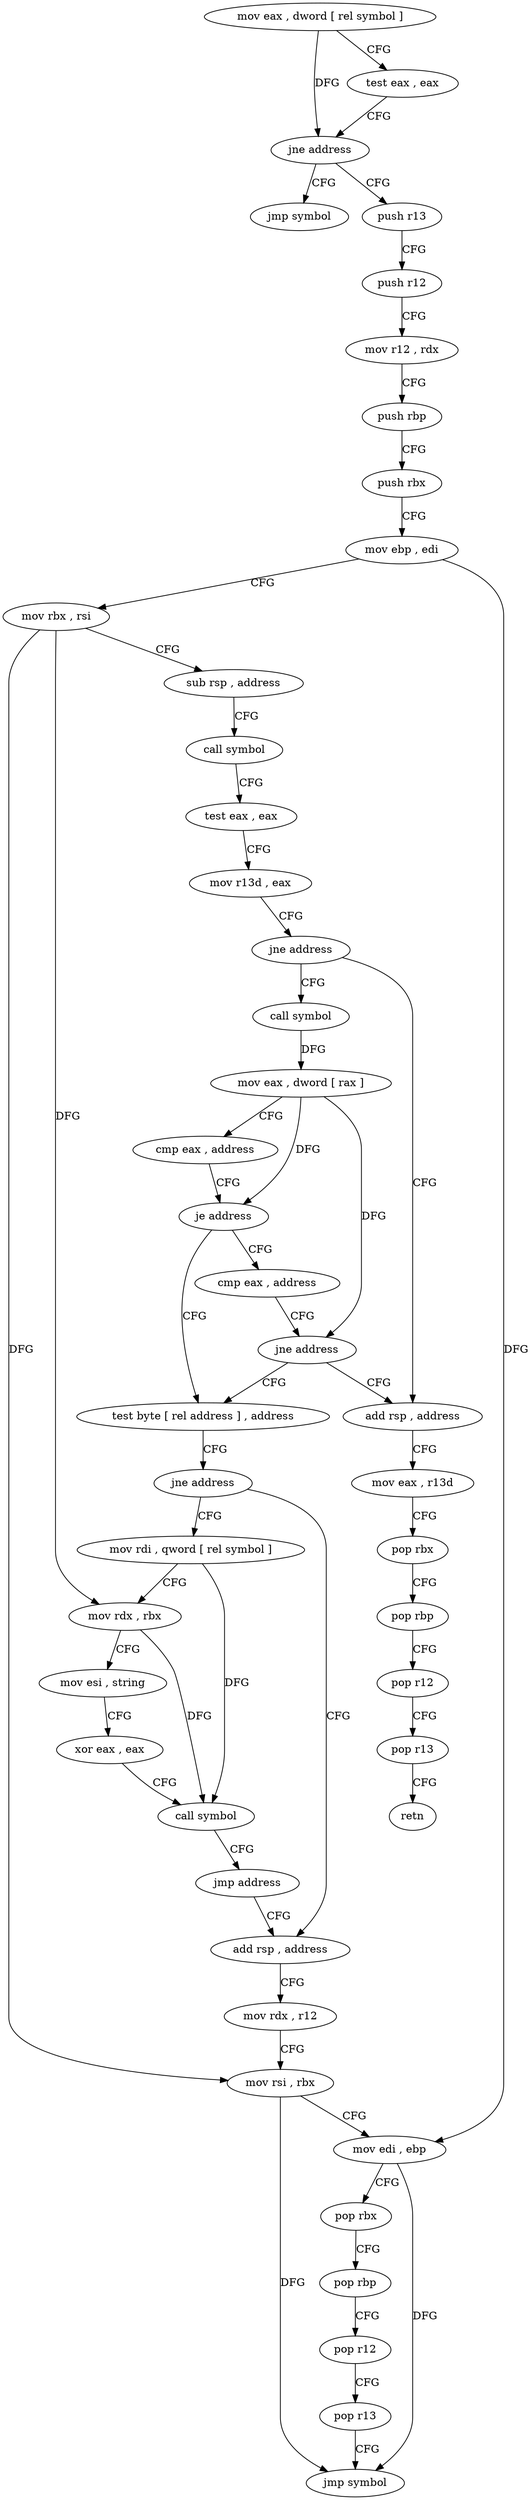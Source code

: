 digraph "func" {
"4266976" [label = "mov eax , dword [ rel symbol ]" ]
"4266982" [label = "test eax , eax" ]
"4266984" [label = "jne address" ]
"4267040" [label = "jmp symbol" ]
"4266986" [label = "push r13" ]
"4266988" [label = "push r12" ]
"4266990" [label = "mov r12 , rdx" ]
"4266993" [label = "push rbp" ]
"4266994" [label = "push rbx" ]
"4266995" [label = "mov ebp , edi" ]
"4266997" [label = "mov rbx , rsi" ]
"4267000" [label = "sub rsp , address" ]
"4267004" [label = "call symbol" ]
"4267009" [label = "test eax , eax" ]
"4267011" [label = "mov r13d , eax" ]
"4267014" [label = "jne address" ]
"4267048" [label = "call symbol" ]
"4267016" [label = "add rsp , address" ]
"4267053" [label = "mov eax , dword [ rax ]" ]
"4267055" [label = "cmp eax , address" ]
"4267058" [label = "je address" ]
"4267065" [label = "test byte [ rel address ] , address" ]
"4267060" [label = "cmp eax , address" ]
"4267020" [label = "mov eax , r13d" ]
"4267023" [label = "pop rbx" ]
"4267024" [label = "pop rbp" ]
"4267025" [label = "pop r12" ]
"4267027" [label = "pop r13" ]
"4267029" [label = "retn" ]
"4267072" [label = "jne address" ]
"4267104" [label = "mov rdi , qword [ rel symbol ]" ]
"4267074" [label = "add rsp , address" ]
"4267063" [label = "jne address" ]
"4267111" [label = "mov rdx , rbx" ]
"4267114" [label = "mov esi , string" ]
"4267119" [label = "xor eax , eax" ]
"4267121" [label = "call symbol" ]
"4267126" [label = "jmp address" ]
"4267078" [label = "mov rdx , r12" ]
"4267081" [label = "mov rsi , rbx" ]
"4267084" [label = "mov edi , ebp" ]
"4267086" [label = "pop rbx" ]
"4267087" [label = "pop rbp" ]
"4267088" [label = "pop r12" ]
"4267090" [label = "pop r13" ]
"4267092" [label = "jmp symbol" ]
"4266976" -> "4266982" [ label = "CFG" ]
"4266976" -> "4266984" [ label = "DFG" ]
"4266982" -> "4266984" [ label = "CFG" ]
"4266984" -> "4267040" [ label = "CFG" ]
"4266984" -> "4266986" [ label = "CFG" ]
"4266986" -> "4266988" [ label = "CFG" ]
"4266988" -> "4266990" [ label = "CFG" ]
"4266990" -> "4266993" [ label = "CFG" ]
"4266993" -> "4266994" [ label = "CFG" ]
"4266994" -> "4266995" [ label = "CFG" ]
"4266995" -> "4266997" [ label = "CFG" ]
"4266995" -> "4267084" [ label = "DFG" ]
"4266997" -> "4267000" [ label = "CFG" ]
"4266997" -> "4267111" [ label = "DFG" ]
"4266997" -> "4267081" [ label = "DFG" ]
"4267000" -> "4267004" [ label = "CFG" ]
"4267004" -> "4267009" [ label = "CFG" ]
"4267009" -> "4267011" [ label = "CFG" ]
"4267011" -> "4267014" [ label = "CFG" ]
"4267014" -> "4267048" [ label = "CFG" ]
"4267014" -> "4267016" [ label = "CFG" ]
"4267048" -> "4267053" [ label = "DFG" ]
"4267016" -> "4267020" [ label = "CFG" ]
"4267053" -> "4267055" [ label = "CFG" ]
"4267053" -> "4267058" [ label = "DFG" ]
"4267053" -> "4267063" [ label = "DFG" ]
"4267055" -> "4267058" [ label = "CFG" ]
"4267058" -> "4267065" [ label = "CFG" ]
"4267058" -> "4267060" [ label = "CFG" ]
"4267065" -> "4267072" [ label = "CFG" ]
"4267060" -> "4267063" [ label = "CFG" ]
"4267020" -> "4267023" [ label = "CFG" ]
"4267023" -> "4267024" [ label = "CFG" ]
"4267024" -> "4267025" [ label = "CFG" ]
"4267025" -> "4267027" [ label = "CFG" ]
"4267027" -> "4267029" [ label = "CFG" ]
"4267072" -> "4267104" [ label = "CFG" ]
"4267072" -> "4267074" [ label = "CFG" ]
"4267104" -> "4267111" [ label = "CFG" ]
"4267104" -> "4267121" [ label = "DFG" ]
"4267074" -> "4267078" [ label = "CFG" ]
"4267063" -> "4267016" [ label = "CFG" ]
"4267063" -> "4267065" [ label = "CFG" ]
"4267111" -> "4267114" [ label = "CFG" ]
"4267111" -> "4267121" [ label = "DFG" ]
"4267114" -> "4267119" [ label = "CFG" ]
"4267119" -> "4267121" [ label = "CFG" ]
"4267121" -> "4267126" [ label = "CFG" ]
"4267126" -> "4267074" [ label = "CFG" ]
"4267078" -> "4267081" [ label = "CFG" ]
"4267081" -> "4267084" [ label = "CFG" ]
"4267081" -> "4267092" [ label = "DFG" ]
"4267084" -> "4267086" [ label = "CFG" ]
"4267084" -> "4267092" [ label = "DFG" ]
"4267086" -> "4267087" [ label = "CFG" ]
"4267087" -> "4267088" [ label = "CFG" ]
"4267088" -> "4267090" [ label = "CFG" ]
"4267090" -> "4267092" [ label = "CFG" ]
}
